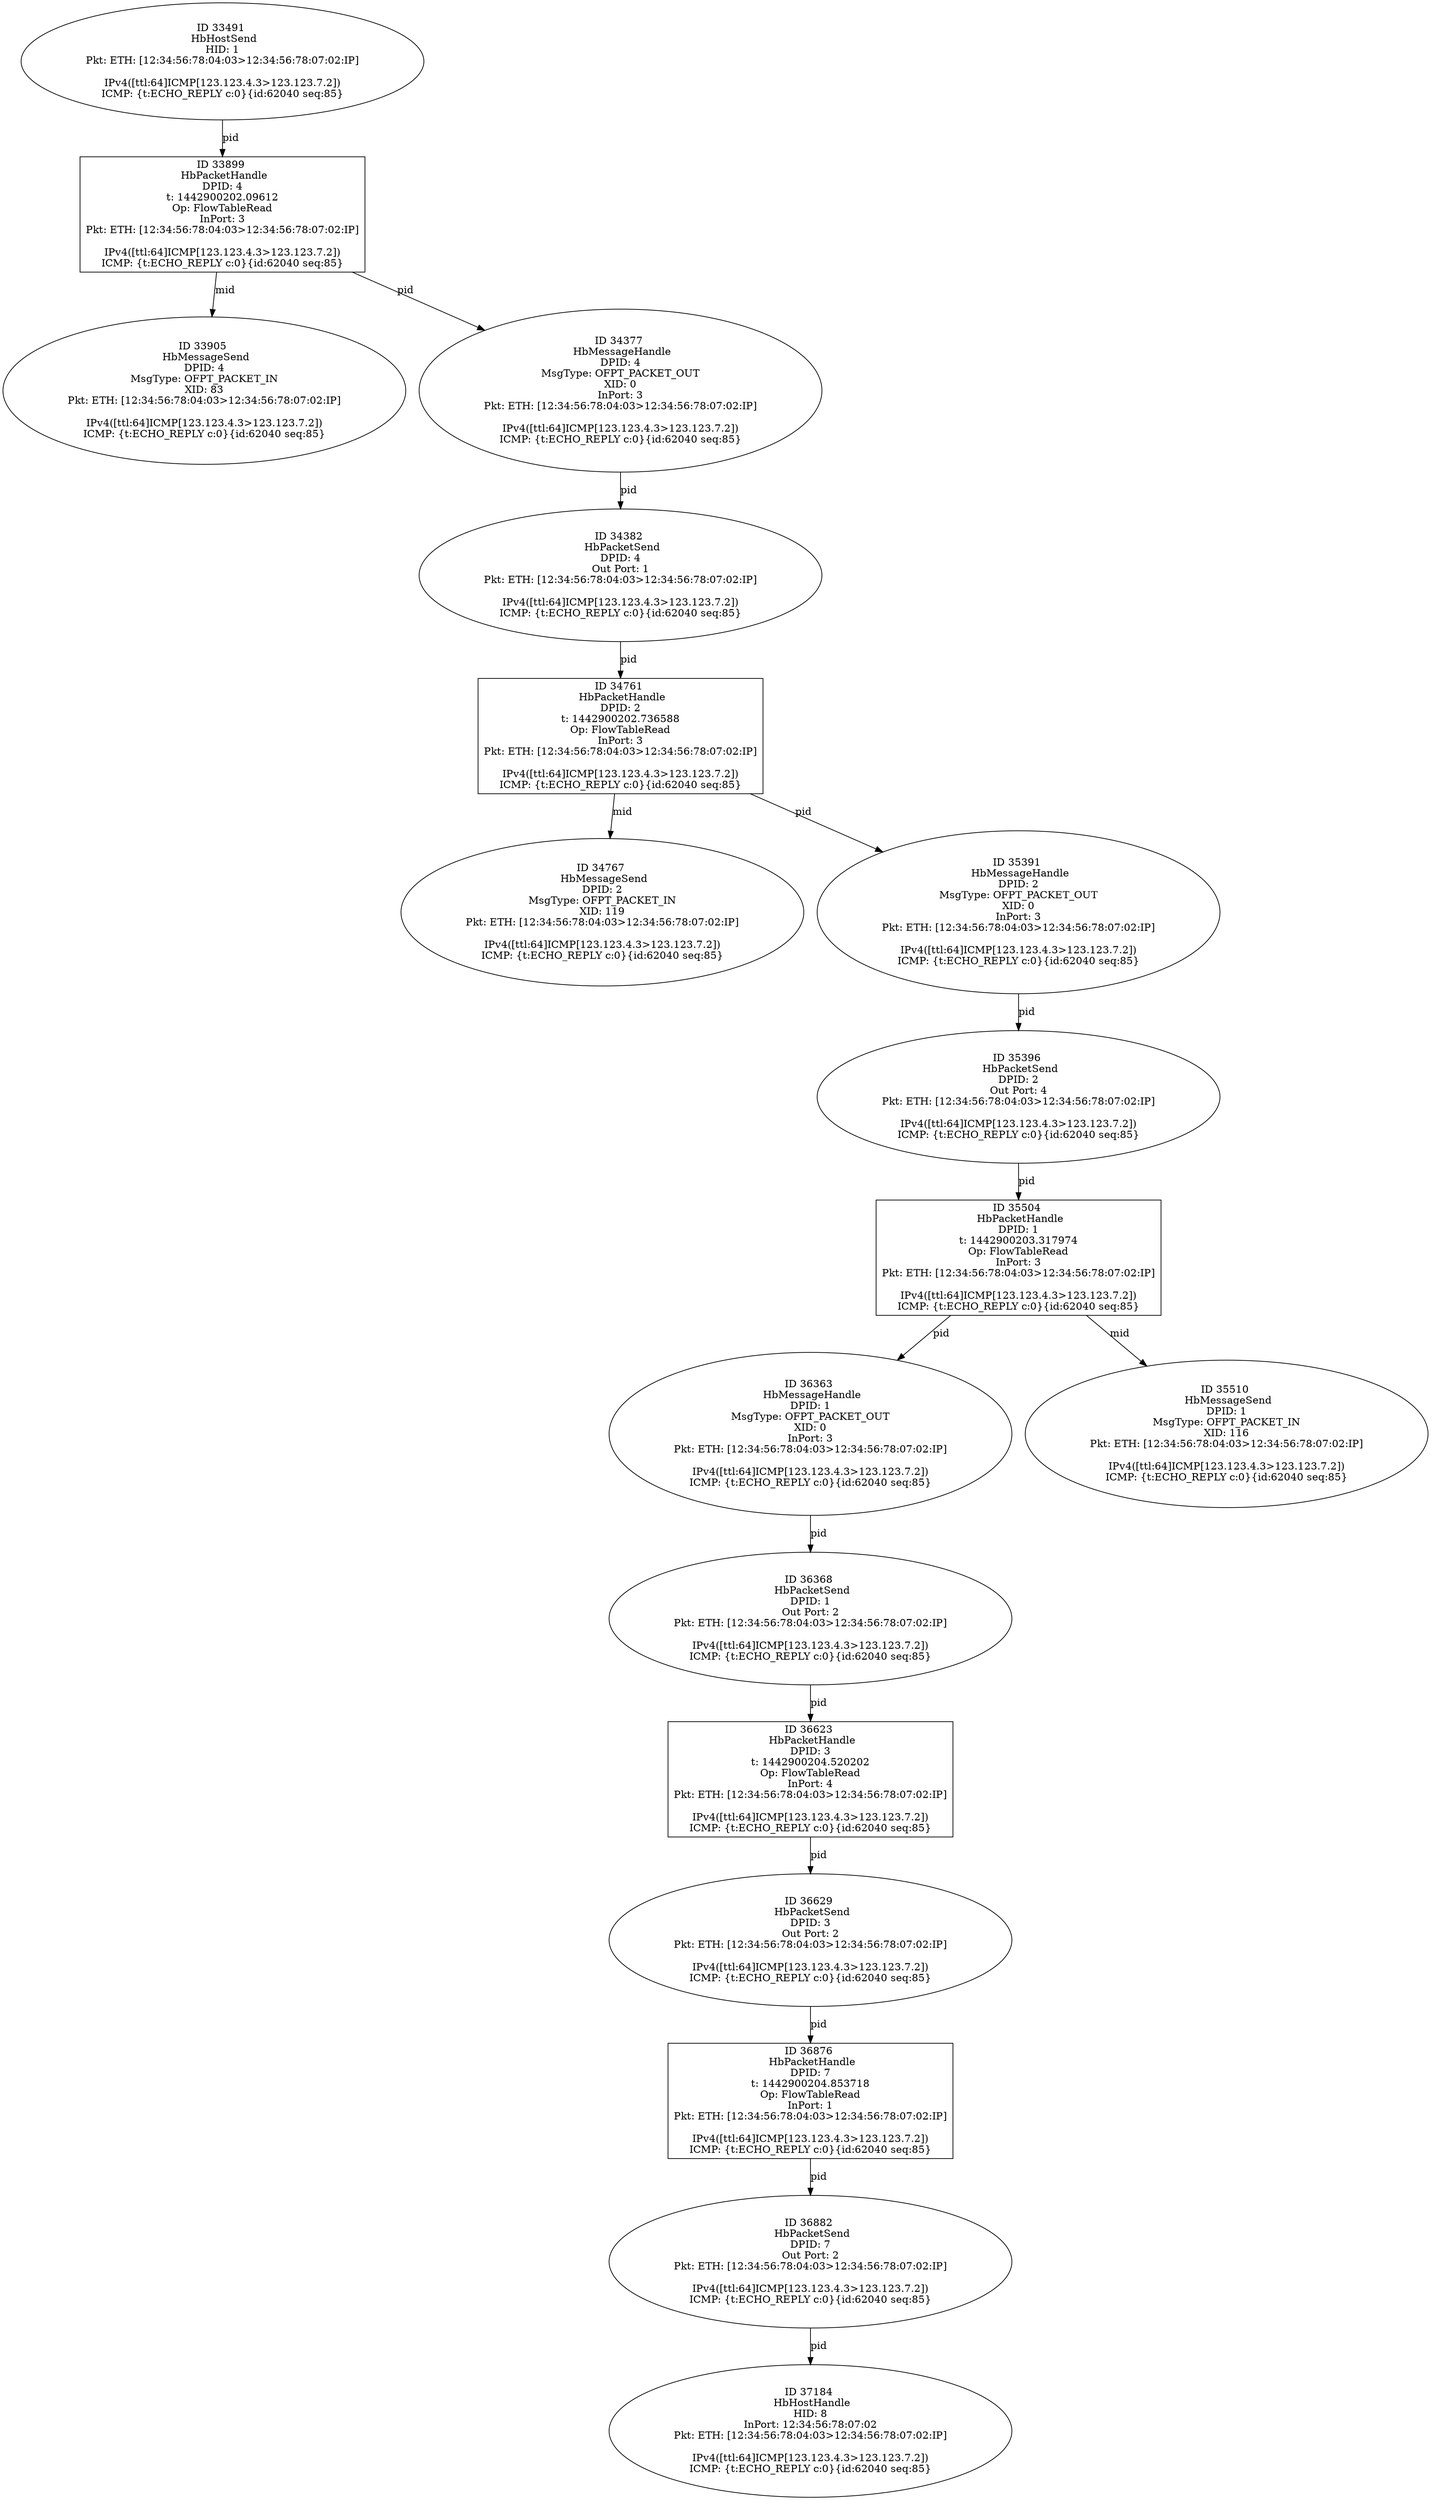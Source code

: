 strict digraph G {
37184 [shape=oval, event=<hb_events.HbHostHandle object at 0x10fa388d0>, label="ID 37184 
 HbHostHandle
HID: 8
InPort: 12:34:56:78:07:02
Pkt: ETH: [12:34:56:78:04:03>12:34:56:78:07:02:IP]

IPv4([ttl:64]ICMP[123.123.4.3>123.123.7.2])
ICMP: {t:ECHO_REPLY c:0}{id:62040 seq:85}"];
35504 [shape=box, event=<hb_events.HbPacketHandle object at 0x10f1effd0>, label="ID 35504 
 HbPacketHandle
DPID: 1
t: 1442900203.317974
Op: FlowTableRead
InPort: 3
Pkt: ETH: [12:34:56:78:04:03>12:34:56:78:07:02:IP]

IPv4([ttl:64]ICMP[123.123.4.3>123.123.7.2])
ICMP: {t:ECHO_REPLY c:0}{id:62040 seq:85}"];
33899 [shape=box, event=<hb_events.HbPacketHandle object at 0x10ed87a90>, label="ID 33899 
 HbPacketHandle
DPID: 4
t: 1442900202.09612
Op: FlowTableRead
InPort: 3
Pkt: ETH: [12:34:56:78:04:03>12:34:56:78:07:02:IP]

IPv4([ttl:64]ICMP[123.123.4.3>123.123.7.2])
ICMP: {t:ECHO_REPLY c:0}{id:62040 seq:85}"];
35396 [shape=oval, event=<hb_events.HbPacketSend object at 0x10f1aec90>, label="ID 35396 
 HbPacketSend
DPID: 2
Out Port: 4
Pkt: ETH: [12:34:56:78:04:03>12:34:56:78:07:02:IP]

IPv4([ttl:64]ICMP[123.123.4.3>123.123.7.2])
ICMP: {t:ECHO_REPLY c:0}{id:62040 seq:85}"];
34761 [shape=box, event=<hb_events.HbPacketHandle object at 0x10efab210>, label="ID 34761 
 HbPacketHandle
DPID: 2
t: 1442900202.736588
Op: FlowTableRead
InPort: 3
Pkt: ETH: [12:34:56:78:04:03>12:34:56:78:07:02:IP]

IPv4([ttl:64]ICMP[123.123.4.3>123.123.7.2])
ICMP: {t:ECHO_REPLY c:0}{id:62040 seq:85}"];
36363 [shape=oval, event=<hb_events.HbMessageHandle object at 0x10f5b3d50>, label="ID 36363 
 HbMessageHandle
DPID: 1
MsgType: OFPT_PACKET_OUT
XID: 0
InPort: 3
Pkt: ETH: [12:34:56:78:04:03>12:34:56:78:07:02:IP]

IPv4([ttl:64]ICMP[123.123.4.3>123.123.7.2])
ICMP: {t:ECHO_REPLY c:0}{id:62040 seq:85}"];
36876 [shape=box, event=<hb_events.HbPacketHandle object at 0x10f868210>, label="ID 36876 
 HbPacketHandle
DPID: 7
t: 1442900204.853718
Op: FlowTableRead
InPort: 1
Pkt: ETH: [12:34:56:78:04:03>12:34:56:78:07:02:IP]

IPv4([ttl:64]ICMP[123.123.4.3>123.123.7.2])
ICMP: {t:ECHO_REPLY c:0}{id:62040 seq:85}"];
34382 [shape=oval, event=<hb_events.HbPacketSend object at 0x10ee9d890>, label="ID 34382 
 HbPacketSend
DPID: 4
Out Port: 1
Pkt: ETH: [12:34:56:78:04:03>12:34:56:78:07:02:IP]

IPv4([ttl:64]ICMP[123.123.4.3>123.123.7.2])
ICMP: {t:ECHO_REPLY c:0}{id:62040 seq:85}"];
36623 [shape=box, event=<hb_events.HbPacketHandle object at 0x10f786050>, label="ID 36623 
 HbPacketHandle
DPID: 3
t: 1442900204.520202
Op: FlowTableRead
InPort: 4
Pkt: ETH: [12:34:56:78:04:03>12:34:56:78:07:02:IP]

IPv4([ttl:64]ICMP[123.123.4.3>123.123.7.2])
ICMP: {t:ECHO_REPLY c:0}{id:62040 seq:85}"];
36368 [shape=oval, event=<hb_events.HbPacketSend object at 0x10f5b90d0>, label="ID 36368 
 HbPacketSend
DPID: 1
Out Port: 2
Pkt: ETH: [12:34:56:78:04:03>12:34:56:78:07:02:IP]

IPv4([ttl:64]ICMP[123.123.4.3>123.123.7.2])
ICMP: {t:ECHO_REPLY c:0}{id:62040 seq:85}"];
33905 [shape=oval, event=<hb_events.HbMessageSend object at 0x10ed8c590>, label="ID 33905 
 HbMessageSend
DPID: 4
MsgType: OFPT_PACKET_IN
XID: 83
Pkt: ETH: [12:34:56:78:04:03>12:34:56:78:07:02:IP]

IPv4([ttl:64]ICMP[123.123.4.3>123.123.7.2])
ICMP: {t:ECHO_REPLY c:0}{id:62040 seq:85}"];
36882 [shape=oval, event=<hb_events.HbPacketSend object at 0x10f8bca50>, label="ID 36882 
 HbPacketSend
DPID: 7
Out Port: 2
Pkt: ETH: [12:34:56:78:04:03>12:34:56:78:07:02:IP]

IPv4([ttl:64]ICMP[123.123.4.3>123.123.7.2])
ICMP: {t:ECHO_REPLY c:0}{id:62040 seq:85}"];
33491 [shape=oval, event=<hb_events.HbHostSend object at 0x10ecbe910>, label="ID 33491 
 HbHostSend
HID: 1
Pkt: ETH: [12:34:56:78:04:03>12:34:56:78:07:02:IP]

IPv4([ttl:64]ICMP[123.123.4.3>123.123.7.2])
ICMP: {t:ECHO_REPLY c:0}{id:62040 seq:85}"];
36629 [shape=oval, event=<hb_events.HbPacketSend object at 0x10f751490>, label="ID 36629 
 HbPacketSend
DPID: 3
Out Port: 2
Pkt: ETH: [12:34:56:78:04:03>12:34:56:78:07:02:IP]

IPv4([ttl:64]ICMP[123.123.4.3>123.123.7.2])
ICMP: {t:ECHO_REPLY c:0}{id:62040 seq:85}"];
35510 [shape=oval, event=<hb_events.HbMessageSend object at 0x10f1fb790>, label="ID 35510 
 HbMessageSend
DPID: 1
MsgType: OFPT_PACKET_IN
XID: 116
Pkt: ETH: [12:34:56:78:04:03>12:34:56:78:07:02:IP]

IPv4([ttl:64]ICMP[123.123.4.3>123.123.7.2])
ICMP: {t:ECHO_REPLY c:0}{id:62040 seq:85}"];
34377 [shape=oval, event=<hb_events.HbMessageHandle object at 0x10ee9d390>, label="ID 34377 
 HbMessageHandle
DPID: 4
MsgType: OFPT_PACKET_OUT
XID: 0
InPort: 3
Pkt: ETH: [12:34:56:78:04:03>12:34:56:78:07:02:IP]

IPv4([ttl:64]ICMP[123.123.4.3>123.123.7.2])
ICMP: {t:ECHO_REPLY c:0}{id:62040 seq:85}"];
34767 [shape=oval, event=<hb_events.HbMessageSend object at 0x10efab7d0>, label="ID 34767 
 HbMessageSend
DPID: 2
MsgType: OFPT_PACKET_IN
XID: 119
Pkt: ETH: [12:34:56:78:04:03>12:34:56:78:07:02:IP]

IPv4([ttl:64]ICMP[123.123.4.3>123.123.7.2])
ICMP: {t:ECHO_REPLY c:0}{id:62040 seq:85}"];
35391 [shape=oval, event=<hb_events.HbMessageHandle object at 0x10f1ae790>, label="ID 35391 
 HbMessageHandle
DPID: 2
MsgType: OFPT_PACKET_OUT
XID: 0
InPort: 3
Pkt: ETH: [12:34:56:78:04:03>12:34:56:78:07:02:IP]

IPv4([ttl:64]ICMP[123.123.4.3>123.123.7.2])
ICMP: {t:ECHO_REPLY c:0}{id:62040 seq:85}"];
36368 -> 36623  [rel=pid, label=pid];
36363 -> 36368  [rel=pid, label=pid];
35396 -> 35504  [rel=pid, label=pid];
34761 -> 35391  [rel=pid, label=pid];
34761 -> 34767  [rel=mid, label=mid];
33899 -> 33905  [rel=mid, label=mid];
33899 -> 34377  [rel=pid, label=pid];
36876 -> 36882  [rel=pid, label=pid];
34382 -> 34761  [rel=pid, label=pid];
36623 -> 36629  [rel=pid, label=pid];
35504 -> 36363  [rel=pid, label=pid];
35504 -> 35510  [rel=mid, label=mid];
36882 -> 37184  [rel=pid, label=pid];
33491 -> 33899  [rel=pid, label=pid];
36629 -> 36876  [rel=pid, label=pid];
34377 -> 34382  [rel=pid, label=pid];
35391 -> 35396  [rel=pid, label=pid];
}
